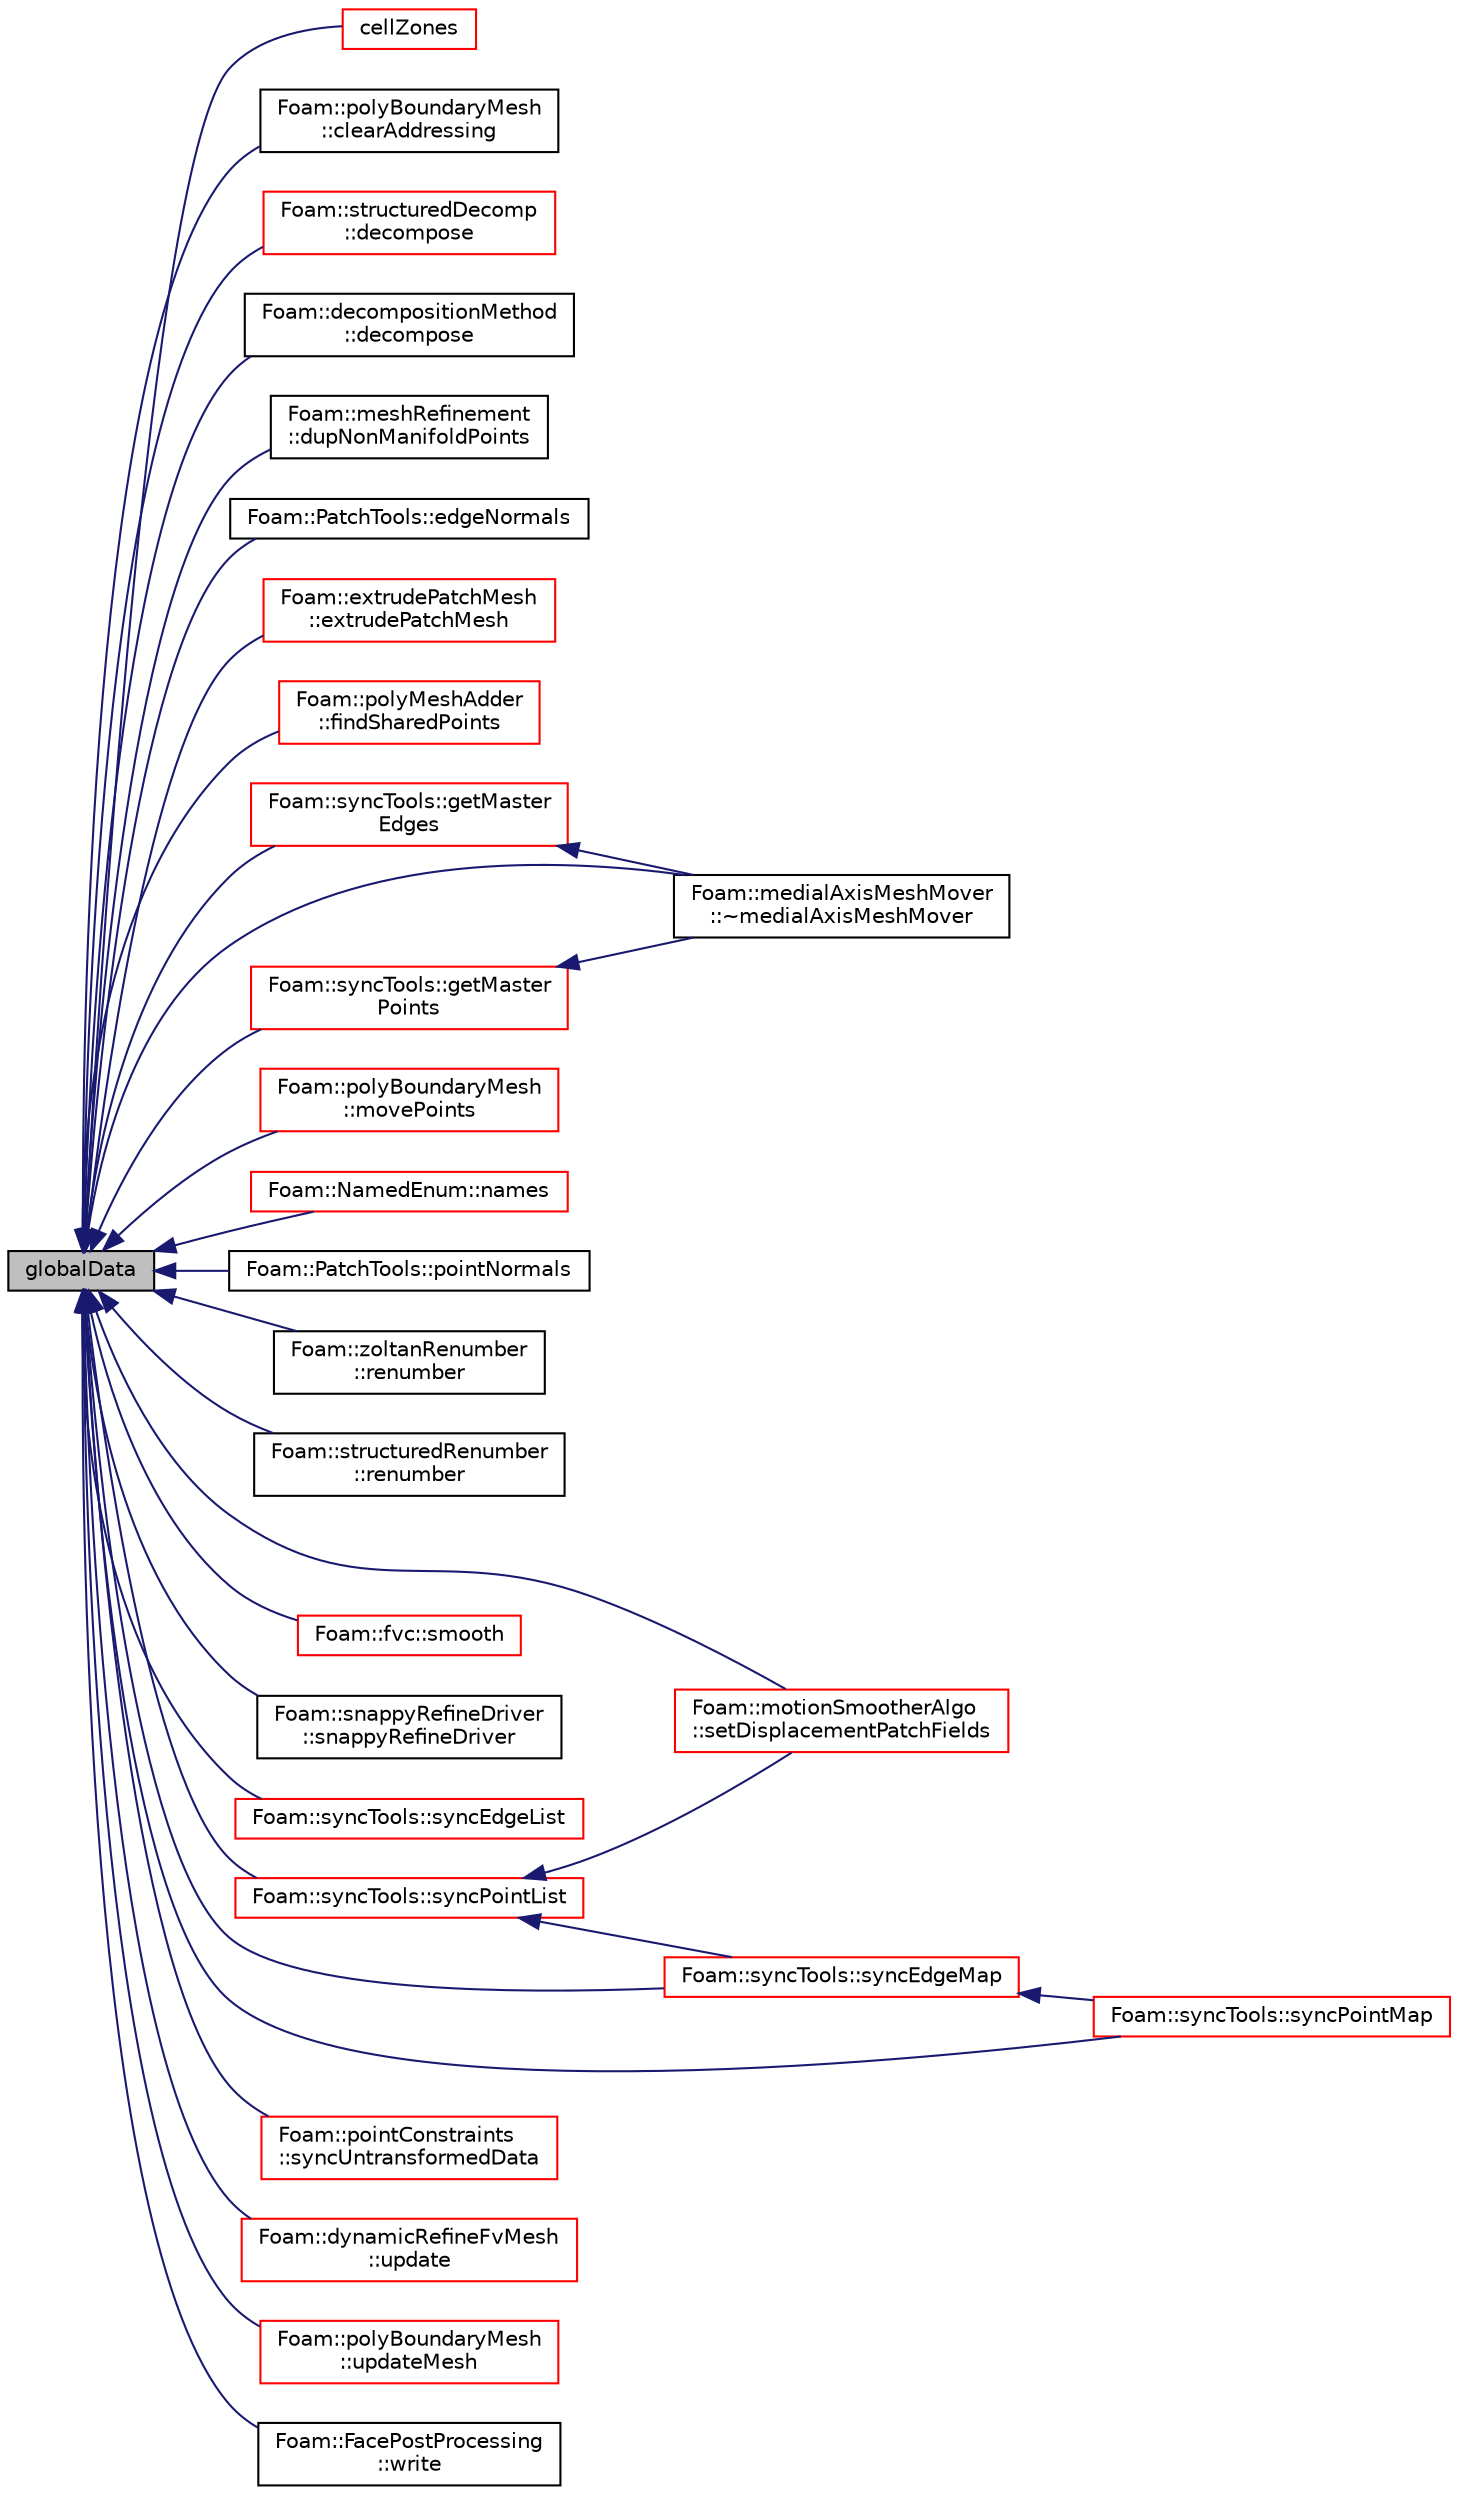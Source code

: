 digraph "globalData"
{
  bgcolor="transparent";
  edge [fontname="Helvetica",fontsize="10",labelfontname="Helvetica",labelfontsize="10"];
  node [fontname="Helvetica",fontsize="10",shape=record];
  rankdir="LR";
  Node1 [label="globalData",height=0.2,width=0.4,color="black", fillcolor="grey75", style="filled", fontcolor="black"];
  Node1 -> Node2 [dir="back",color="midnightblue",fontsize="10",style="solid",fontname="Helvetica"];
  Node2 [label="cellZones",height=0.2,width=0.4,color="red",URL="$a01955.html#a4d1a75ab59a90fb234112675b3ce1018",tooltip="Return cell zone mesh. "];
  Node1 -> Node3 [dir="back",color="midnightblue",fontsize="10",style="solid",fontname="Helvetica"];
  Node3 [label="Foam::polyBoundaryMesh\l::clearAddressing",height=0.2,width=0.4,color="black",URL="$a01949.html#aac1ee7169044dccb262b78097d6ab1a8",tooltip="Clear addressing at this level and at patches. "];
  Node1 -> Node4 [dir="back",color="midnightblue",fontsize="10",style="solid",fontname="Helvetica"];
  Node4 [label="Foam::structuredDecomp\l::decompose",height=0.2,width=0.4,color="red",URL="$a02530.html#a971139d60fbf525c8a4dae56d9a386da",tooltip="Return for every coordinate the wanted processor number. Use the. "];
  Node1 -> Node5 [dir="back",color="midnightblue",fontsize="10",style="solid",fontname="Helvetica"];
  Node5 [label="Foam::decompositionMethod\l::decompose",height=0.2,width=0.4,color="black",URL="$a00512.html#a9e5348f6d62778dc2721d9646d92c3d2"];
  Node1 -> Node6 [dir="back",color="midnightblue",fontsize="10",style="solid",fontname="Helvetica"];
  Node6 [label="Foam::meshRefinement\l::dupNonManifoldPoints",height=0.2,width=0.4,color="black",URL="$a01503.html#a9dbc8bd1d38070053486014e911d03a1",tooltip="Find boundary points that connect to more than one cell. "];
  Node1 -> Node7 [dir="back",color="midnightblue",fontsize="10",style="solid",fontname="Helvetica"];
  Node7 [label="Foam::PatchTools::edgeNormals",height=0.2,width=0.4,color="black",URL="$a01852.html#a48f55bbbe3632b208e3f15dc9ca17103"];
  Node1 -> Node8 [dir="back",color="midnightblue",fontsize="10",style="solid",fontname="Helvetica"];
  Node8 [label="Foam::extrudePatchMesh\l::extrudePatchMesh",height=0.2,width=0.4,color="red",URL="$a00724.html#ada5aee048de4d025b44660aca99d21a6",tooltip="Construct from mesh, patch and dictionary. "];
  Node1 -> Node9 [dir="back",color="midnightblue",fontsize="10",style="solid",fontname="Helvetica"];
  Node9 [label="Foam::polyMeshAdder\l::findSharedPoints",height=0.2,width=0.4,color="red",URL="$a01956.html#a635b09647032a29d1e0aad6091b96f47",tooltip="Find topologically and geometrically shared points. "];
  Node1 -> Node10 [dir="back",color="midnightblue",fontsize="10",style="solid",fontname="Helvetica"];
  Node10 [label="Foam::syncTools::getMaster\lEdges",height=0.2,width=0.4,color="red",URL="$a02620.html#a96d0f41e2ad80738744f967818ff34a2",tooltip="Get per edge whether it is uncoupled or a master of a. "];
  Node10 -> Node11 [dir="back",color="midnightblue",fontsize="10",style="solid",fontname="Helvetica"];
  Node11 [label="Foam::medialAxisMeshMover\l::~medialAxisMeshMover",height=0.2,width=0.4,color="black",URL="$a01489.html#a03eb6ed57214533ca9c7282a850b1ea3"];
  Node1 -> Node12 [dir="back",color="midnightblue",fontsize="10",style="solid",fontname="Helvetica"];
  Node12 [label="Foam::syncTools::getMaster\lPoints",height=0.2,width=0.4,color="red",URL="$a02620.html#a38f15a35a2b2379333eee9b98b9a1e67",tooltip="Get per point whether it is uncoupled or a master of a. "];
  Node12 -> Node11 [dir="back",color="midnightblue",fontsize="10",style="solid",fontname="Helvetica"];
  Node1 -> Node13 [dir="back",color="midnightblue",fontsize="10",style="solid",fontname="Helvetica"];
  Node13 [label="Foam::polyBoundaryMesh\l::movePoints",height=0.2,width=0.4,color="red",URL="$a01949.html#ab62834098bae1d3887f578c700754f39",tooltip="Correct polyBoundaryMesh after moving points. "];
  Node1 -> Node14 [dir="back",color="midnightblue",fontsize="10",style="solid",fontname="Helvetica"];
  Node14 [label="Foam::NamedEnum::names",height=0.2,width=0.4,color="red",URL="$a01602.html#a7350da3a0edd92cd11e6c479c9967dc8"];
  Node1 -> Node15 [dir="back",color="midnightblue",fontsize="10",style="solid",fontname="Helvetica"];
  Node15 [label="Foam::PatchTools::pointNormals",height=0.2,width=0.4,color="black",URL="$a01852.html#ab60186b13b96788288ecfa924a6950d2"];
  Node1 -> Node16 [dir="back",color="midnightblue",fontsize="10",style="solid",fontname="Helvetica"];
  Node16 [label="Foam::zoltanRenumber\l::renumber",height=0.2,width=0.4,color="black",URL="$a02995.html#a8c8c314aed6bcca51f2e7ae9a90f1b82",tooltip="Return the order in which cells need to be visited, i.e. "];
  Node1 -> Node17 [dir="back",color="midnightblue",fontsize="10",style="solid",fontname="Helvetica"];
  Node17 [label="Foam::structuredRenumber\l::renumber",height=0.2,width=0.4,color="black",URL="$a02531.html#a8c8c314aed6bcca51f2e7ae9a90f1b82",tooltip="Return the order in which cells need to be visited, i.e. "];
  Node1 -> Node18 [dir="back",color="midnightblue",fontsize="10",style="solid",fontname="Helvetica"];
  Node18 [label="Foam::motionSmootherAlgo\l::setDisplacementPatchFields",height=0.2,width=0.4,color="red",URL="$a01565.html#a1117a26b03c2fa65a7065fe94f32757c",tooltip="Set patch fields on displacement to be consistent with. "];
  Node1 -> Node19 [dir="back",color="midnightblue",fontsize="10",style="solid",fontname="Helvetica"];
  Node19 [label="Foam::fvc::smooth",height=0.2,width=0.4,color="red",URL="$a11009.html#a417a555eb3108fd8d6c41c0aec39a633"];
  Node1 -> Node20 [dir="back",color="midnightblue",fontsize="10",style="solid",fontname="Helvetica"];
  Node20 [label="Foam::snappyRefineDriver\l::snappyRefineDriver",height=0.2,width=0.4,color="black",URL="$a02427.html#a5675da79b1a5d194aa113611d3b9e024",tooltip="Construct from components. "];
  Node1 -> Node21 [dir="back",color="midnightblue",fontsize="10",style="solid",fontname="Helvetica"];
  Node21 [label="Foam::syncTools::syncEdgeList",height=0.2,width=0.4,color="red",URL="$a02620.html#a5ed3e64d2ef89e3823674727ea1b3d58",tooltip="Synchronize values on all mesh edges. "];
  Node1 -> Node22 [dir="back",color="midnightblue",fontsize="10",style="solid",fontname="Helvetica"];
  Node22 [label="Foam::syncTools::syncEdgeMap",height=0.2,width=0.4,color="red",URL="$a02620.html#a154ac086463b8d7a0eed8c4539d3ab73",tooltip="Synchronize values on selected edges. "];
  Node22 -> Node23 [dir="back",color="midnightblue",fontsize="10",style="solid",fontname="Helvetica"];
  Node23 [label="Foam::syncTools::syncPointMap",height=0.2,width=0.4,color="red",URL="$a02620.html#a08bdf5c6403dd4367d1714c3d5b4145d",tooltip="Synchronize values on selected points. "];
  Node1 -> Node24 [dir="back",color="midnightblue",fontsize="10",style="solid",fontname="Helvetica"];
  Node24 [label="Foam::syncTools::syncPointList",height=0.2,width=0.4,color="red",URL="$a02620.html#a197ed77a9101bdfb37253bd3f507c017",tooltip="Synchronize values on all mesh points. "];
  Node24 -> Node18 [dir="back",color="midnightblue",fontsize="10",style="solid",fontname="Helvetica"];
  Node24 -> Node22 [dir="back",color="midnightblue",fontsize="10",style="solid",fontname="Helvetica"];
  Node1 -> Node23 [dir="back",color="midnightblue",fontsize="10",style="solid",fontname="Helvetica"];
  Node1 -> Node25 [dir="back",color="midnightblue",fontsize="10",style="solid",fontname="Helvetica"];
  Node25 [label="Foam::pointConstraints\l::syncUntransformedData",height=0.2,width=0.4,color="red",URL="$a01910.html#a60a2f4543c7dc5c768bd06768d7004c6",tooltip="Helper: sync data on collocated points only. "];
  Node1 -> Node26 [dir="back",color="midnightblue",fontsize="10",style="solid",fontname="Helvetica"];
  Node26 [label="Foam::dynamicRefineFvMesh\l::update",height=0.2,width=0.4,color="red",URL="$a00615.html#aa2aac016e2bf7b5bd2b271786c2791aa",tooltip="Update the mesh for both mesh motion and topology change. "];
  Node1 -> Node27 [dir="back",color="midnightblue",fontsize="10",style="solid",fontname="Helvetica"];
  Node27 [label="Foam::polyBoundaryMesh\l::updateMesh",height=0.2,width=0.4,color="red",URL="$a01949.html#ae5693a309a936ac1040dd48c2881677f",tooltip="Correct polyBoundaryMesh after topology update. "];
  Node1 -> Node28 [dir="back",color="midnightblue",fontsize="10",style="solid",fontname="Helvetica"];
  Node28 [label="Foam::FacePostProcessing\l::write",height=0.2,width=0.4,color="black",URL="$a00741.html#aac759501cf6c7895a70eecbef0226ae1",tooltip="Write post-processing info. "];
  Node1 -> Node11 [dir="back",color="midnightblue",fontsize="10",style="solid",fontname="Helvetica"];
}
